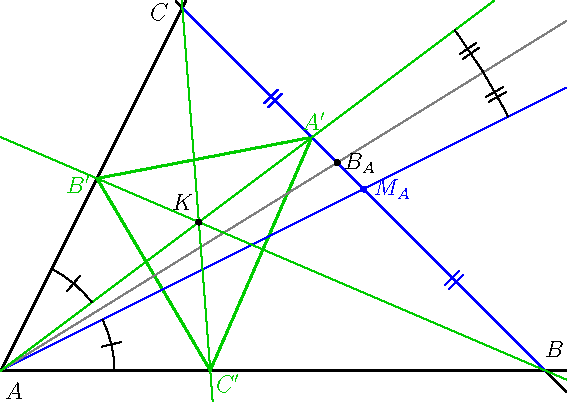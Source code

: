 import geometry; size(10cm,0);
triangle t=triangle((-1,0), (2,0), (0,2)); drawline(t, linewidth(bp));
label(t,alignFactor=2, alignAngle=90);
triangle st=symmedial(t); draw(st, bp+0.8green);
label("$A'$", "$B'$", "$C'$", st, alignAngle=45, 0.8green);
line mA=median(t.VA); draw(mA, blue); dot("$M_A$",midpoint(t.BC), 1.5E, blue);
draw(segment(t.BC), bp+blue, StickIntervalMarker(2,2,blue));
line bA=bisector(t.VA); draw(bA, grey); dot("$B_A$", bisectorpoint(t.BC));
line sA=symmedian(t.VA); draw(sA, 0.8*green);
draw(symmedian(t.VB), 0.8*green); draw(symmedian(t.VC), 0.8*green);
point sP=symmedian(t); dot("$K$", sP, 2*dir(125));
markangle(sA, (line) t.AC, radius=2cm, StickIntervalMarker(1,1));
markangle((line) t.AB, mA, radius=2cm, StickIntervalMarker(1,1));
markangle(mA, sA, radius=10cm, StickIntervalMarker(2,2));
